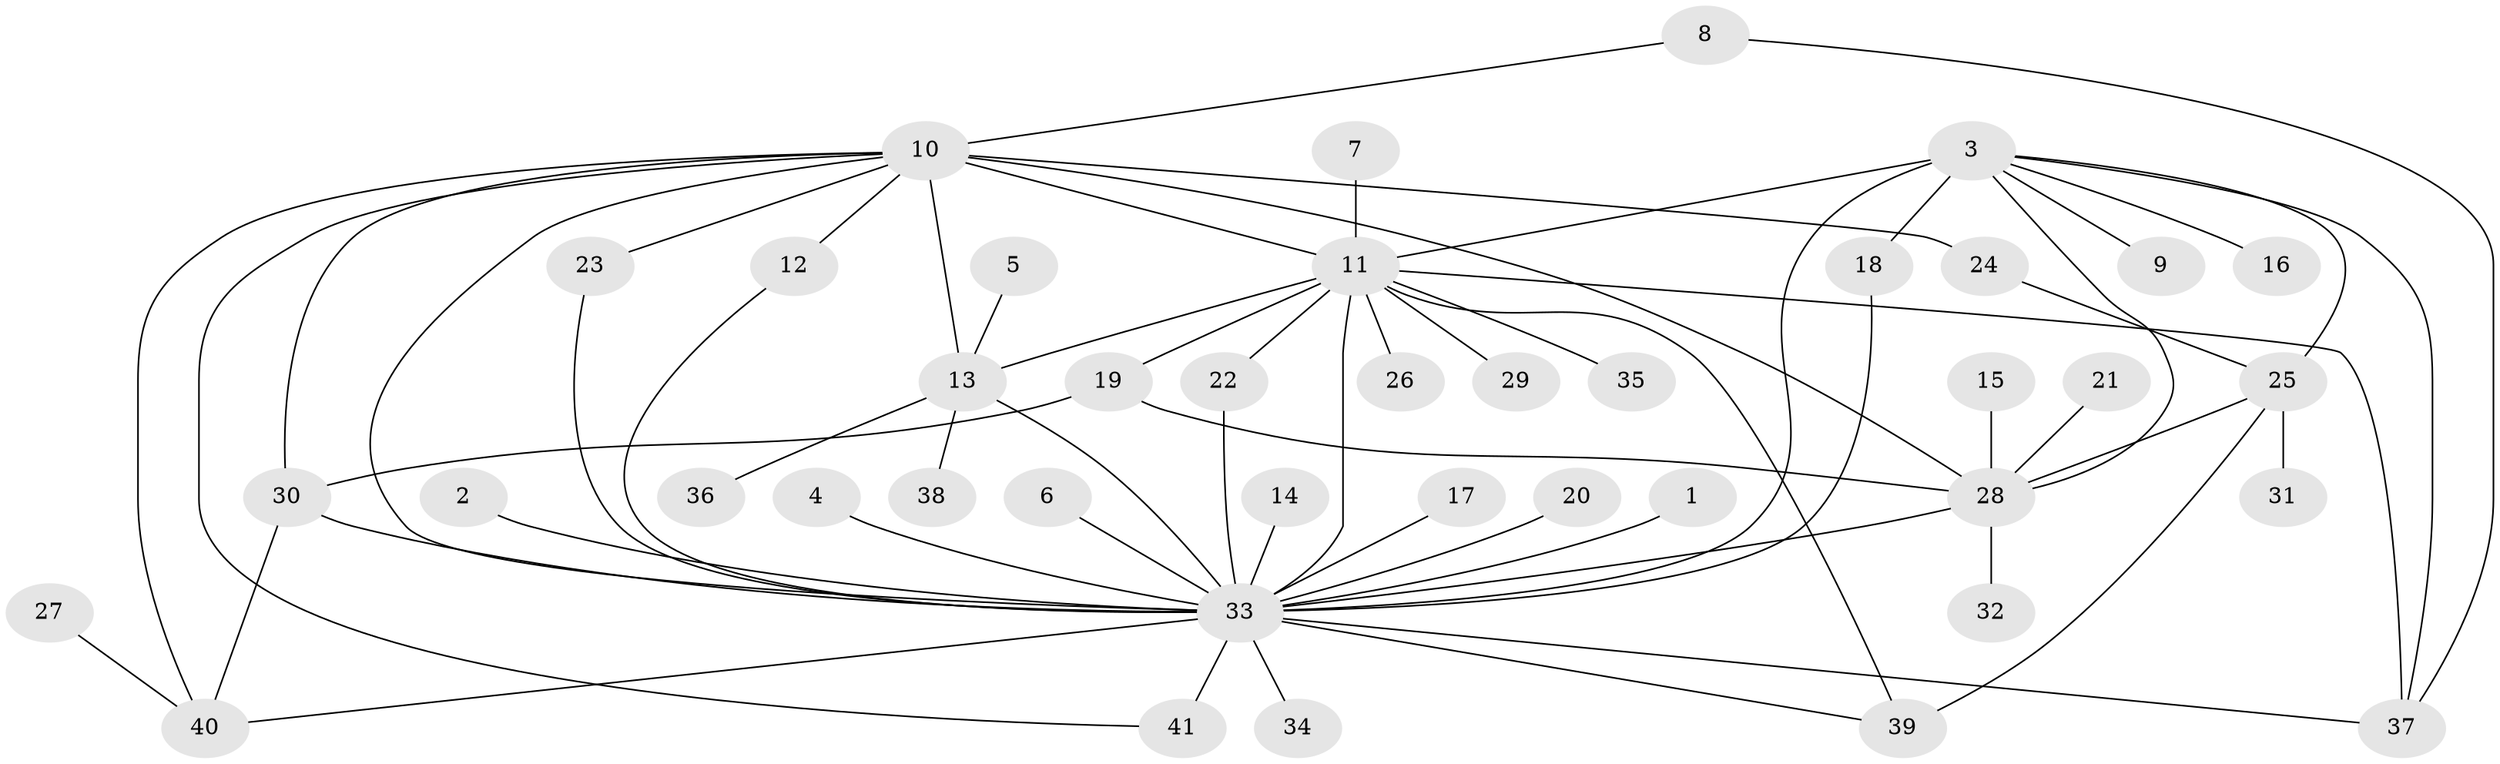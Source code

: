 // original degree distribution, {22: 0.0125, 15: 0.0125, 1: 0.4625, 5: 0.05, 3: 0.1375, 9: 0.0125, 8: 0.0125, 6: 0.025, 10: 0.025, 7: 0.025, 2: 0.15, 4: 0.075}
// Generated by graph-tools (version 1.1) at 2025/49/03/09/25 03:49:56]
// undirected, 41 vertices, 63 edges
graph export_dot {
graph [start="1"]
  node [color=gray90,style=filled];
  1;
  2;
  3;
  4;
  5;
  6;
  7;
  8;
  9;
  10;
  11;
  12;
  13;
  14;
  15;
  16;
  17;
  18;
  19;
  20;
  21;
  22;
  23;
  24;
  25;
  26;
  27;
  28;
  29;
  30;
  31;
  32;
  33;
  34;
  35;
  36;
  37;
  38;
  39;
  40;
  41;
  1 -- 33 [weight=1.0];
  2 -- 33 [weight=1.0];
  3 -- 9 [weight=1.0];
  3 -- 11 [weight=1.0];
  3 -- 16 [weight=1.0];
  3 -- 18 [weight=1.0];
  3 -- 25 [weight=1.0];
  3 -- 28 [weight=1.0];
  3 -- 33 [weight=3.0];
  3 -- 37 [weight=1.0];
  4 -- 33 [weight=1.0];
  5 -- 13 [weight=1.0];
  6 -- 33 [weight=1.0];
  7 -- 11 [weight=1.0];
  8 -- 10 [weight=1.0];
  8 -- 37 [weight=1.0];
  10 -- 11 [weight=1.0];
  10 -- 12 [weight=1.0];
  10 -- 13 [weight=3.0];
  10 -- 23 [weight=1.0];
  10 -- 24 [weight=1.0];
  10 -- 28 [weight=2.0];
  10 -- 30 [weight=1.0];
  10 -- 33 [weight=2.0];
  10 -- 40 [weight=1.0];
  10 -- 41 [weight=1.0];
  11 -- 13 [weight=2.0];
  11 -- 19 [weight=1.0];
  11 -- 22 [weight=1.0];
  11 -- 26 [weight=1.0];
  11 -- 29 [weight=1.0];
  11 -- 33 [weight=1.0];
  11 -- 35 [weight=1.0];
  11 -- 37 [weight=1.0];
  11 -- 39 [weight=1.0];
  12 -- 33 [weight=1.0];
  13 -- 33 [weight=2.0];
  13 -- 36 [weight=1.0];
  13 -- 38 [weight=1.0];
  14 -- 33 [weight=1.0];
  15 -- 28 [weight=1.0];
  17 -- 33 [weight=1.0];
  18 -- 33 [weight=1.0];
  19 -- 28 [weight=1.0];
  19 -- 30 [weight=1.0];
  20 -- 33 [weight=1.0];
  21 -- 28 [weight=1.0];
  22 -- 33 [weight=1.0];
  23 -- 33 [weight=1.0];
  24 -- 25 [weight=1.0];
  25 -- 28 [weight=1.0];
  25 -- 31 [weight=1.0];
  25 -- 39 [weight=1.0];
  27 -- 40 [weight=1.0];
  28 -- 32 [weight=1.0];
  28 -- 33 [weight=2.0];
  30 -- 33 [weight=1.0];
  30 -- 40 [weight=1.0];
  33 -- 34 [weight=1.0];
  33 -- 37 [weight=1.0];
  33 -- 39 [weight=1.0];
  33 -- 40 [weight=1.0];
  33 -- 41 [weight=2.0];
}
